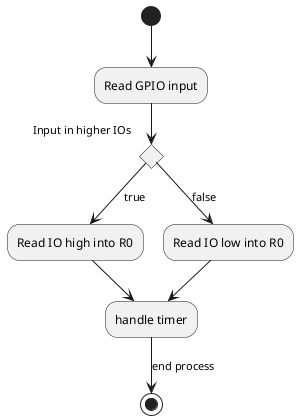 @startuml ulp_trigger

(*) --> "Read GPIO input"
if "Input in higher IOs" then
-->[true] "Read IO high into R0"
--> "handle timer"
else
-->[false] "Read IO low into R0"
--> "handle timer"
-->[end process] (*)

@enduml